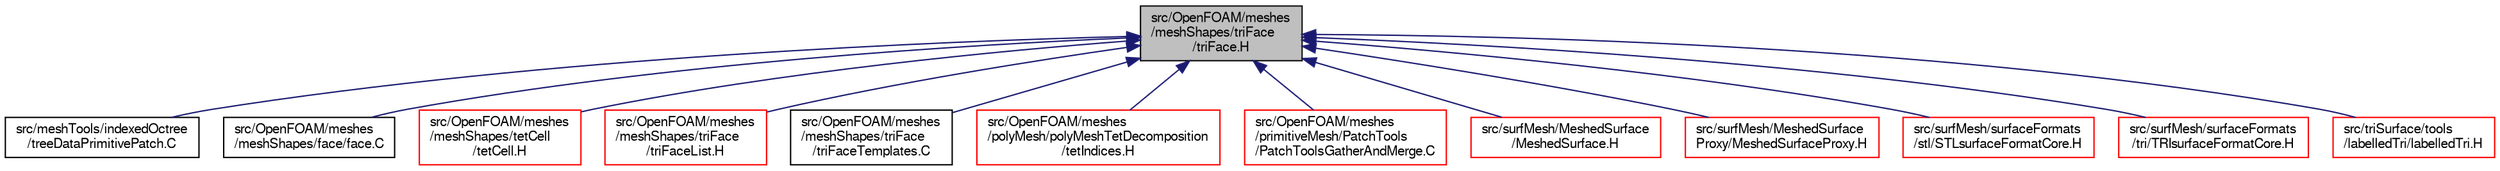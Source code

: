 digraph "src/OpenFOAM/meshes/meshShapes/triFace/triFace.H"
{
  bgcolor="transparent";
  edge [fontname="FreeSans",fontsize="10",labelfontname="FreeSans",labelfontsize="10"];
  node [fontname="FreeSans",fontsize="10",shape=record];
  Node152 [label="src/OpenFOAM/meshes\l/meshShapes/triFace\l/triFace.H",height=0.2,width=0.4,color="black", fillcolor="grey75", style="filled", fontcolor="black"];
  Node152 -> Node153 [dir="back",color="midnightblue",fontsize="10",style="solid",fontname="FreeSans"];
  Node153 [label="src/meshTools/indexedOctree\l/treeDataPrimitivePatch.C",height=0.2,width=0.4,color="black",URL="$a07565.html"];
  Node152 -> Node154 [dir="back",color="midnightblue",fontsize="10",style="solid",fontname="FreeSans"];
  Node154 [label="src/OpenFOAM/meshes\l/meshShapes/face/face.C",height=0.2,width=0.4,color="black",URL="$a11318.html"];
  Node152 -> Node155 [dir="back",color="midnightblue",fontsize="10",style="solid",fontname="FreeSans"];
  Node155 [label="src/OpenFOAM/meshes\l/meshShapes/tetCell\l/tetCell.H",height=0.2,width=0.4,color="red",URL="$a11357.html"];
  Node152 -> Node184 [dir="back",color="midnightblue",fontsize="10",style="solid",fontname="FreeSans"];
  Node184 [label="src/OpenFOAM/meshes\l/meshShapes/triFace\l/triFaceList.H",height=0.2,width=0.4,color="red",URL="$a11372.html"];
  Node152 -> Node299 [dir="back",color="midnightblue",fontsize="10",style="solid",fontname="FreeSans"];
  Node299 [label="src/OpenFOAM/meshes\l/meshShapes/triFace\l/triFaceTemplates.C",height=0.2,width=0.4,color="black",URL="$a11375.html"];
  Node152 -> Node300 [dir="back",color="midnightblue",fontsize="10",style="solid",fontname="FreeSans"];
  Node300 [label="src/OpenFOAM/meshes\l/polyMesh/polyMeshTetDecomposition\l/tetIndices.H",height=0.2,width=0.4,color="red",URL="$a11663.html"];
  Node152 -> Node548 [dir="back",color="midnightblue",fontsize="10",style="solid",fontname="FreeSans"];
  Node548 [label="src/OpenFOAM/meshes\l/primitiveMesh/PatchTools\l/PatchToolsGatherAndMerge.C",height=0.2,width=0.4,color="red",URL="$a11861.html"];
  Node152 -> Node550 [dir="back",color="midnightblue",fontsize="10",style="solid",fontname="FreeSans"];
  Node550 [label="src/surfMesh/MeshedSurface\l/MeshedSurface.H",height=0.2,width=0.4,color="red",URL="$a15041.html"];
  Node152 -> Node626 [dir="back",color="midnightblue",fontsize="10",style="solid",fontname="FreeSans"];
  Node626 [label="src/surfMesh/MeshedSurface\lProxy/MeshedSurfaceProxy.H",height=0.2,width=0.4,color="red",URL="$a15074.html"];
  Node152 -> Node632 [dir="back",color="midnightblue",fontsize="10",style="solid",fontname="FreeSans"];
  Node632 [label="src/surfMesh/surfaceFormats\l/stl/STLsurfaceFormatCore.H",height=0.2,width=0.4,color="red",URL="$a15200.html"];
  Node152 -> Node635 [dir="back",color="midnightblue",fontsize="10",style="solid",fontname="FreeSans"];
  Node635 [label="src/surfMesh/surfaceFormats\l/tri/TRIsurfaceFormatCore.H",height=0.2,width=0.4,color="red",URL="$a15227.html"];
  Node152 -> Node636 [dir="back",color="midnightblue",fontsize="10",style="solid",fontname="FreeSans"];
  Node636 [label="src/triSurface/tools\l/labelledTri/labelledTri.H",height=0.2,width=0.4,color="red",URL="$a16925.html"];
}

